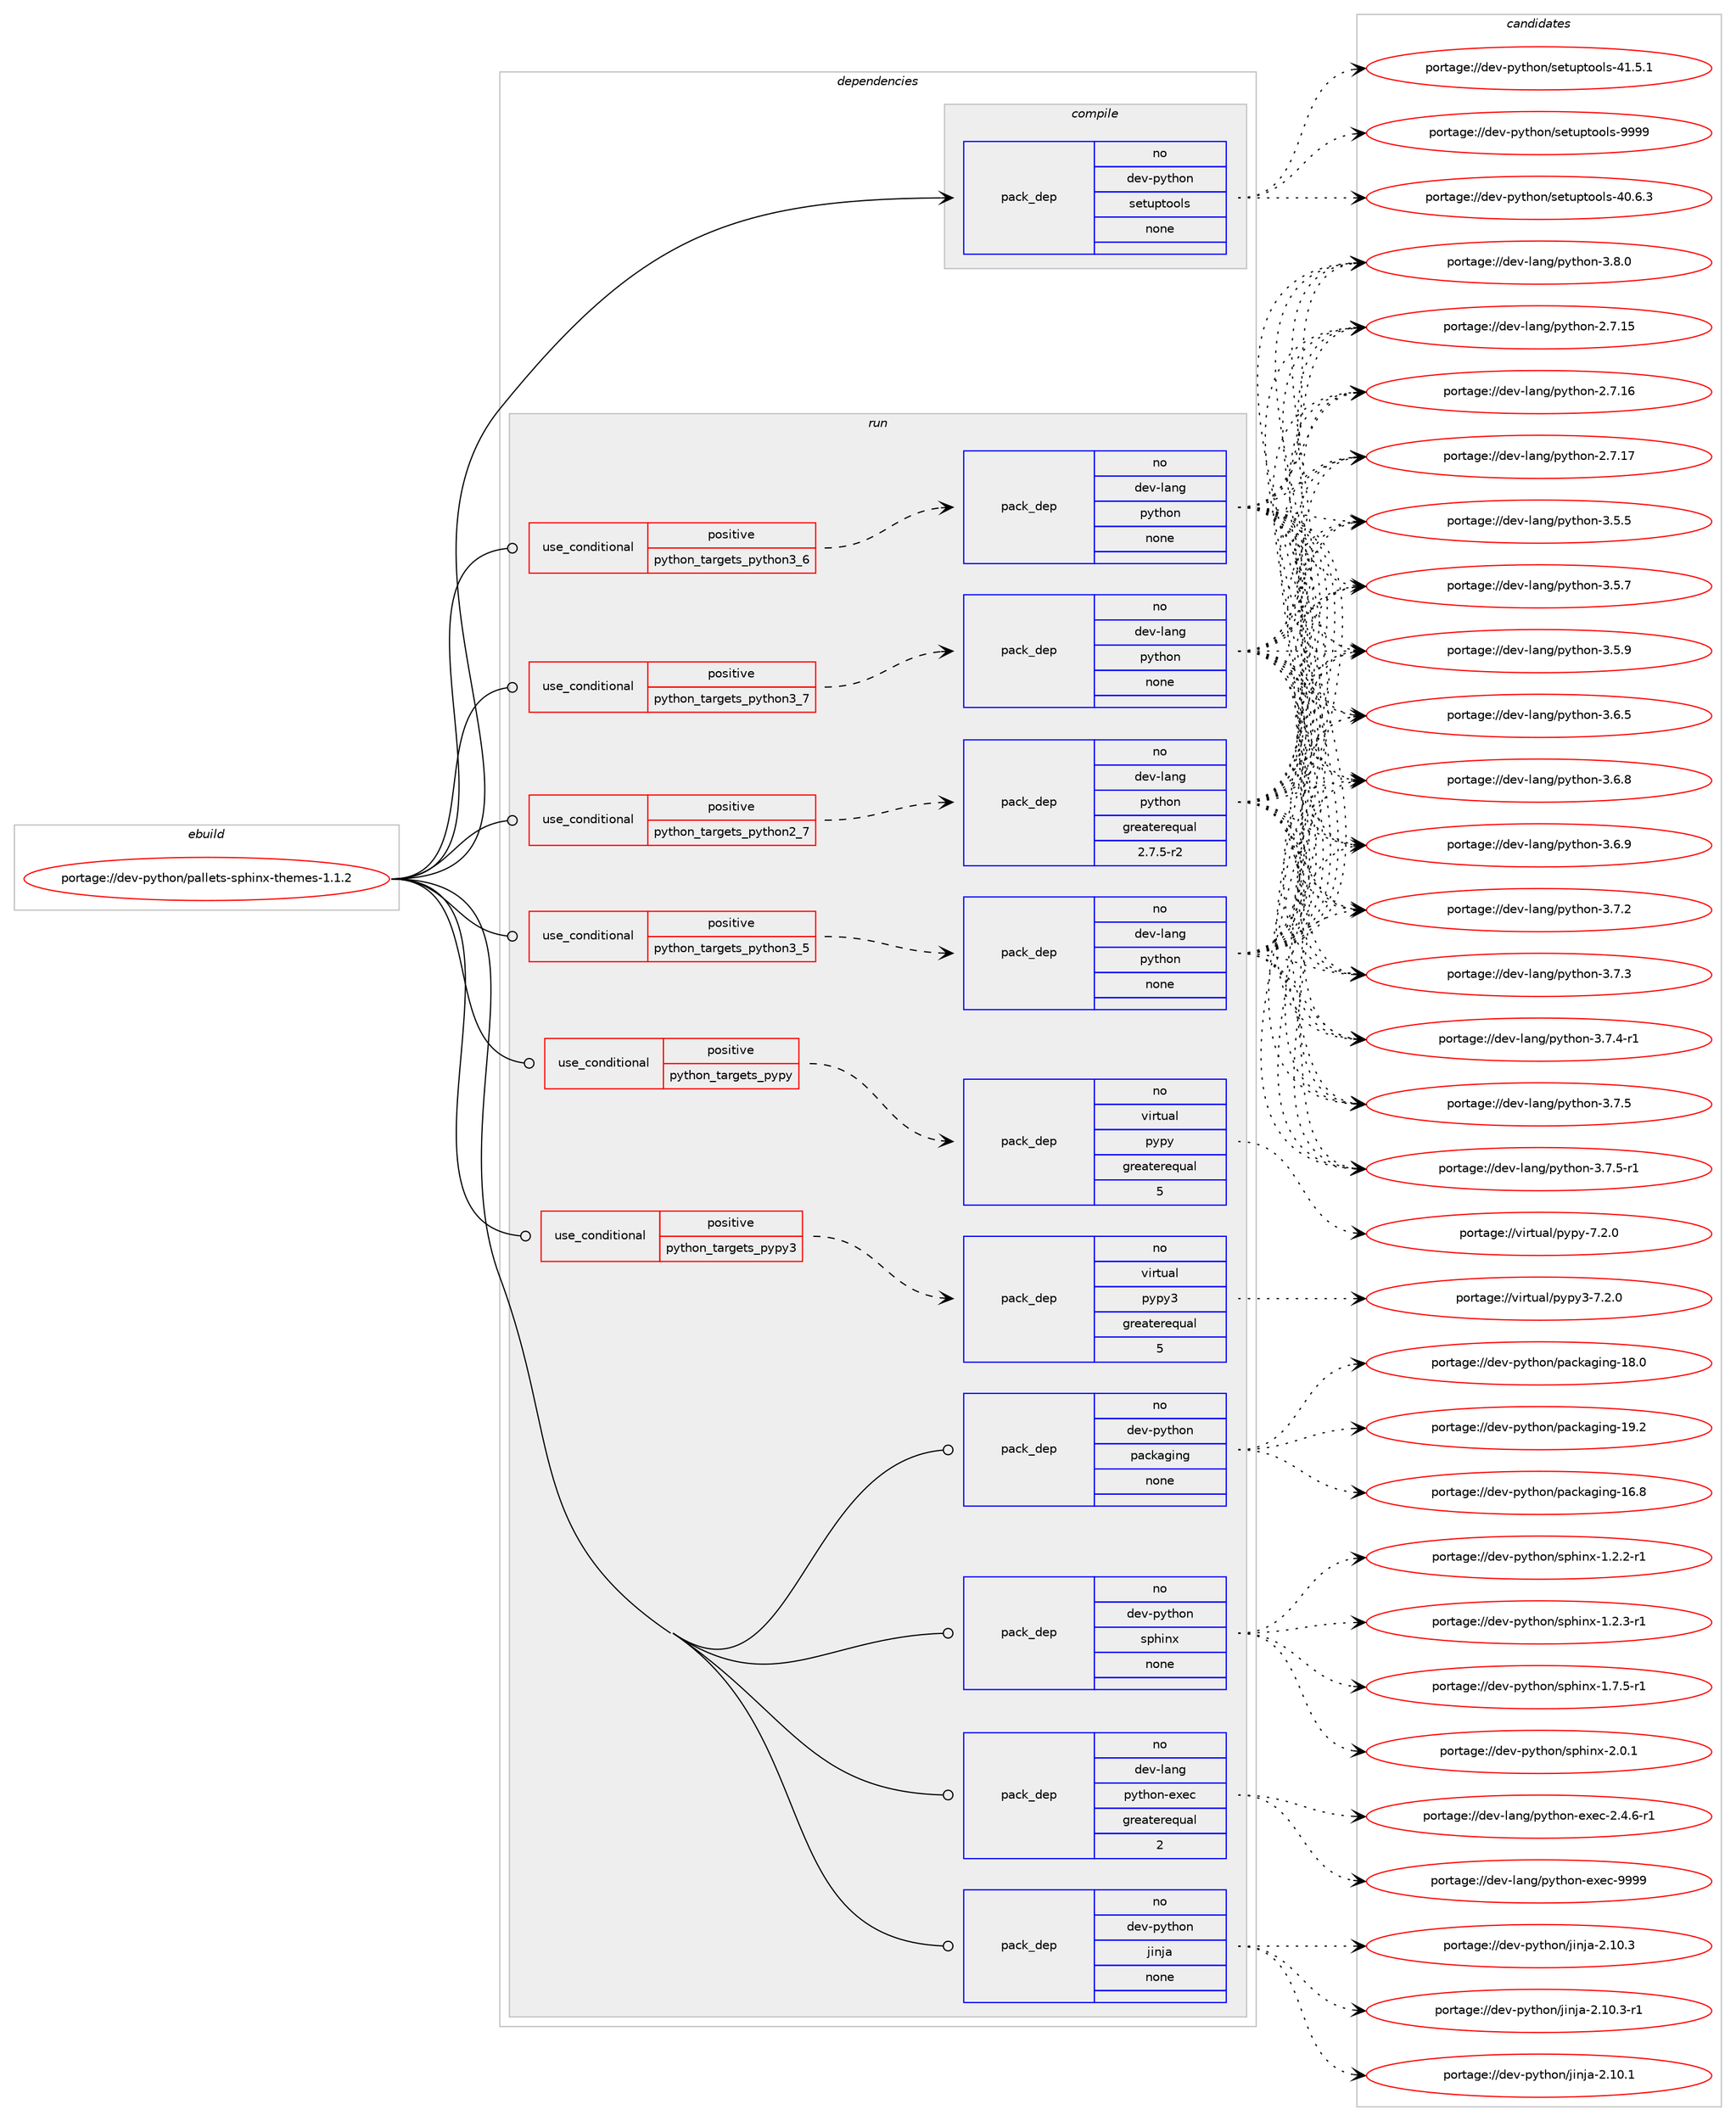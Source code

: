 digraph prolog {

# *************
# Graph options
# *************

newrank=true;
concentrate=true;
compound=true;
graph [rankdir=LR,fontname=Helvetica,fontsize=10,ranksep=1.5];#, ranksep=2.5, nodesep=0.2];
edge  [arrowhead=vee];
node  [fontname=Helvetica,fontsize=10];

# **********
# The ebuild
# **********

subgraph cluster_leftcol {
color=gray;
rank=same;
label=<<i>ebuild</i>>;
id [label="portage://dev-python/pallets-sphinx-themes-1.1.2", color=red, width=4, href="../dev-python/pallets-sphinx-themes-1.1.2.svg"];
}

# ****************
# The dependencies
# ****************

subgraph cluster_midcol {
color=gray;
label=<<i>dependencies</i>>;
subgraph cluster_compile {
fillcolor="#eeeeee";
style=filled;
label=<<i>compile</i>>;
subgraph pack118496 {
dependency155103 [label=<<TABLE BORDER="0" CELLBORDER="1" CELLSPACING="0" CELLPADDING="4" WIDTH="220"><TR><TD ROWSPAN="6" CELLPADDING="30">pack_dep</TD></TR><TR><TD WIDTH="110">no</TD></TR><TR><TD>dev-python</TD></TR><TR><TD>setuptools</TD></TR><TR><TD>none</TD></TR><TR><TD></TD></TR></TABLE>>, shape=none, color=blue];
}
id:e -> dependency155103:w [weight=20,style="solid",arrowhead="vee"];
}
subgraph cluster_compileandrun {
fillcolor="#eeeeee";
style=filled;
label=<<i>compile and run</i>>;
}
subgraph cluster_run {
fillcolor="#eeeeee";
style=filled;
label=<<i>run</i>>;
subgraph cond33274 {
dependency155104 [label=<<TABLE BORDER="0" CELLBORDER="1" CELLSPACING="0" CELLPADDING="4"><TR><TD ROWSPAN="3" CELLPADDING="10">use_conditional</TD></TR><TR><TD>positive</TD></TR><TR><TD>python_targets_pypy</TD></TR></TABLE>>, shape=none, color=red];
subgraph pack118497 {
dependency155105 [label=<<TABLE BORDER="0" CELLBORDER="1" CELLSPACING="0" CELLPADDING="4" WIDTH="220"><TR><TD ROWSPAN="6" CELLPADDING="30">pack_dep</TD></TR><TR><TD WIDTH="110">no</TD></TR><TR><TD>virtual</TD></TR><TR><TD>pypy</TD></TR><TR><TD>greaterequal</TD></TR><TR><TD>5</TD></TR></TABLE>>, shape=none, color=blue];
}
dependency155104:e -> dependency155105:w [weight=20,style="dashed",arrowhead="vee"];
}
id:e -> dependency155104:w [weight=20,style="solid",arrowhead="odot"];
subgraph cond33275 {
dependency155106 [label=<<TABLE BORDER="0" CELLBORDER="1" CELLSPACING="0" CELLPADDING="4"><TR><TD ROWSPAN="3" CELLPADDING="10">use_conditional</TD></TR><TR><TD>positive</TD></TR><TR><TD>python_targets_pypy3</TD></TR></TABLE>>, shape=none, color=red];
subgraph pack118498 {
dependency155107 [label=<<TABLE BORDER="0" CELLBORDER="1" CELLSPACING="0" CELLPADDING="4" WIDTH="220"><TR><TD ROWSPAN="6" CELLPADDING="30">pack_dep</TD></TR><TR><TD WIDTH="110">no</TD></TR><TR><TD>virtual</TD></TR><TR><TD>pypy3</TD></TR><TR><TD>greaterequal</TD></TR><TR><TD>5</TD></TR></TABLE>>, shape=none, color=blue];
}
dependency155106:e -> dependency155107:w [weight=20,style="dashed",arrowhead="vee"];
}
id:e -> dependency155106:w [weight=20,style="solid",arrowhead="odot"];
subgraph cond33276 {
dependency155108 [label=<<TABLE BORDER="0" CELLBORDER="1" CELLSPACING="0" CELLPADDING="4"><TR><TD ROWSPAN="3" CELLPADDING="10">use_conditional</TD></TR><TR><TD>positive</TD></TR><TR><TD>python_targets_python2_7</TD></TR></TABLE>>, shape=none, color=red];
subgraph pack118499 {
dependency155109 [label=<<TABLE BORDER="0" CELLBORDER="1" CELLSPACING="0" CELLPADDING="4" WIDTH="220"><TR><TD ROWSPAN="6" CELLPADDING="30">pack_dep</TD></TR><TR><TD WIDTH="110">no</TD></TR><TR><TD>dev-lang</TD></TR><TR><TD>python</TD></TR><TR><TD>greaterequal</TD></TR><TR><TD>2.7.5-r2</TD></TR></TABLE>>, shape=none, color=blue];
}
dependency155108:e -> dependency155109:w [weight=20,style="dashed",arrowhead="vee"];
}
id:e -> dependency155108:w [weight=20,style="solid",arrowhead="odot"];
subgraph cond33277 {
dependency155110 [label=<<TABLE BORDER="0" CELLBORDER="1" CELLSPACING="0" CELLPADDING="4"><TR><TD ROWSPAN="3" CELLPADDING="10">use_conditional</TD></TR><TR><TD>positive</TD></TR><TR><TD>python_targets_python3_5</TD></TR></TABLE>>, shape=none, color=red];
subgraph pack118500 {
dependency155111 [label=<<TABLE BORDER="0" CELLBORDER="1" CELLSPACING="0" CELLPADDING="4" WIDTH="220"><TR><TD ROWSPAN="6" CELLPADDING="30">pack_dep</TD></TR><TR><TD WIDTH="110">no</TD></TR><TR><TD>dev-lang</TD></TR><TR><TD>python</TD></TR><TR><TD>none</TD></TR><TR><TD></TD></TR></TABLE>>, shape=none, color=blue];
}
dependency155110:e -> dependency155111:w [weight=20,style="dashed",arrowhead="vee"];
}
id:e -> dependency155110:w [weight=20,style="solid",arrowhead="odot"];
subgraph cond33278 {
dependency155112 [label=<<TABLE BORDER="0" CELLBORDER="1" CELLSPACING="0" CELLPADDING="4"><TR><TD ROWSPAN="3" CELLPADDING="10">use_conditional</TD></TR><TR><TD>positive</TD></TR><TR><TD>python_targets_python3_6</TD></TR></TABLE>>, shape=none, color=red];
subgraph pack118501 {
dependency155113 [label=<<TABLE BORDER="0" CELLBORDER="1" CELLSPACING="0" CELLPADDING="4" WIDTH="220"><TR><TD ROWSPAN="6" CELLPADDING="30">pack_dep</TD></TR><TR><TD WIDTH="110">no</TD></TR><TR><TD>dev-lang</TD></TR><TR><TD>python</TD></TR><TR><TD>none</TD></TR><TR><TD></TD></TR></TABLE>>, shape=none, color=blue];
}
dependency155112:e -> dependency155113:w [weight=20,style="dashed",arrowhead="vee"];
}
id:e -> dependency155112:w [weight=20,style="solid",arrowhead="odot"];
subgraph cond33279 {
dependency155114 [label=<<TABLE BORDER="0" CELLBORDER="1" CELLSPACING="0" CELLPADDING="4"><TR><TD ROWSPAN="3" CELLPADDING="10">use_conditional</TD></TR><TR><TD>positive</TD></TR><TR><TD>python_targets_python3_7</TD></TR></TABLE>>, shape=none, color=red];
subgraph pack118502 {
dependency155115 [label=<<TABLE BORDER="0" CELLBORDER="1" CELLSPACING="0" CELLPADDING="4" WIDTH="220"><TR><TD ROWSPAN="6" CELLPADDING="30">pack_dep</TD></TR><TR><TD WIDTH="110">no</TD></TR><TR><TD>dev-lang</TD></TR><TR><TD>python</TD></TR><TR><TD>none</TD></TR><TR><TD></TD></TR></TABLE>>, shape=none, color=blue];
}
dependency155114:e -> dependency155115:w [weight=20,style="dashed",arrowhead="vee"];
}
id:e -> dependency155114:w [weight=20,style="solid",arrowhead="odot"];
subgraph pack118503 {
dependency155116 [label=<<TABLE BORDER="0" CELLBORDER="1" CELLSPACING="0" CELLPADDING="4" WIDTH="220"><TR><TD ROWSPAN="6" CELLPADDING="30">pack_dep</TD></TR><TR><TD WIDTH="110">no</TD></TR><TR><TD>dev-lang</TD></TR><TR><TD>python-exec</TD></TR><TR><TD>greaterequal</TD></TR><TR><TD>2</TD></TR></TABLE>>, shape=none, color=blue];
}
id:e -> dependency155116:w [weight=20,style="solid",arrowhead="odot"];
subgraph pack118504 {
dependency155117 [label=<<TABLE BORDER="0" CELLBORDER="1" CELLSPACING="0" CELLPADDING="4" WIDTH="220"><TR><TD ROWSPAN="6" CELLPADDING="30">pack_dep</TD></TR><TR><TD WIDTH="110">no</TD></TR><TR><TD>dev-python</TD></TR><TR><TD>jinja</TD></TR><TR><TD>none</TD></TR><TR><TD></TD></TR></TABLE>>, shape=none, color=blue];
}
id:e -> dependency155117:w [weight=20,style="solid",arrowhead="odot"];
subgraph pack118505 {
dependency155118 [label=<<TABLE BORDER="0" CELLBORDER="1" CELLSPACING="0" CELLPADDING="4" WIDTH="220"><TR><TD ROWSPAN="6" CELLPADDING="30">pack_dep</TD></TR><TR><TD WIDTH="110">no</TD></TR><TR><TD>dev-python</TD></TR><TR><TD>packaging</TD></TR><TR><TD>none</TD></TR><TR><TD></TD></TR></TABLE>>, shape=none, color=blue];
}
id:e -> dependency155118:w [weight=20,style="solid",arrowhead="odot"];
subgraph pack118506 {
dependency155119 [label=<<TABLE BORDER="0" CELLBORDER="1" CELLSPACING="0" CELLPADDING="4" WIDTH="220"><TR><TD ROWSPAN="6" CELLPADDING="30">pack_dep</TD></TR><TR><TD WIDTH="110">no</TD></TR><TR><TD>dev-python</TD></TR><TR><TD>sphinx</TD></TR><TR><TD>none</TD></TR><TR><TD></TD></TR></TABLE>>, shape=none, color=blue];
}
id:e -> dependency155119:w [weight=20,style="solid",arrowhead="odot"];
}
}

# **************
# The candidates
# **************

subgraph cluster_choices {
rank=same;
color=gray;
label=<<i>candidates</i>>;

subgraph choice118496 {
color=black;
nodesep=1;
choiceportage100101118451121211161041111104711510111611711211611111110811545524846544651 [label="portage://dev-python/setuptools-40.6.3", color=red, width=4,href="../dev-python/setuptools-40.6.3.svg"];
choiceportage100101118451121211161041111104711510111611711211611111110811545524946534649 [label="portage://dev-python/setuptools-41.5.1", color=red, width=4,href="../dev-python/setuptools-41.5.1.svg"];
choiceportage10010111845112121116104111110471151011161171121161111111081154557575757 [label="portage://dev-python/setuptools-9999", color=red, width=4,href="../dev-python/setuptools-9999.svg"];
dependency155103:e -> choiceportage100101118451121211161041111104711510111611711211611111110811545524846544651:w [style=dotted,weight="100"];
dependency155103:e -> choiceportage100101118451121211161041111104711510111611711211611111110811545524946534649:w [style=dotted,weight="100"];
dependency155103:e -> choiceportage10010111845112121116104111110471151011161171121161111111081154557575757:w [style=dotted,weight="100"];
}
subgraph choice118497 {
color=black;
nodesep=1;
choiceportage1181051141161179710847112121112121455546504648 [label="portage://virtual/pypy-7.2.0", color=red, width=4,href="../virtual/pypy-7.2.0.svg"];
dependency155105:e -> choiceportage1181051141161179710847112121112121455546504648:w [style=dotted,weight="100"];
}
subgraph choice118498 {
color=black;
nodesep=1;
choiceportage118105114116117971084711212111212151455546504648 [label="portage://virtual/pypy3-7.2.0", color=red, width=4,href="../virtual/pypy3-7.2.0.svg"];
dependency155107:e -> choiceportage118105114116117971084711212111212151455546504648:w [style=dotted,weight="100"];
}
subgraph choice118499 {
color=black;
nodesep=1;
choiceportage10010111845108971101034711212111610411111045504655464953 [label="portage://dev-lang/python-2.7.15", color=red, width=4,href="../dev-lang/python-2.7.15.svg"];
choiceportage10010111845108971101034711212111610411111045504655464954 [label="portage://dev-lang/python-2.7.16", color=red, width=4,href="../dev-lang/python-2.7.16.svg"];
choiceportage10010111845108971101034711212111610411111045504655464955 [label="portage://dev-lang/python-2.7.17", color=red, width=4,href="../dev-lang/python-2.7.17.svg"];
choiceportage100101118451089711010347112121116104111110455146534653 [label="portage://dev-lang/python-3.5.5", color=red, width=4,href="../dev-lang/python-3.5.5.svg"];
choiceportage100101118451089711010347112121116104111110455146534655 [label="portage://dev-lang/python-3.5.7", color=red, width=4,href="../dev-lang/python-3.5.7.svg"];
choiceportage100101118451089711010347112121116104111110455146534657 [label="portage://dev-lang/python-3.5.9", color=red, width=4,href="../dev-lang/python-3.5.9.svg"];
choiceportage100101118451089711010347112121116104111110455146544653 [label="portage://dev-lang/python-3.6.5", color=red, width=4,href="../dev-lang/python-3.6.5.svg"];
choiceportage100101118451089711010347112121116104111110455146544656 [label="portage://dev-lang/python-3.6.8", color=red, width=4,href="../dev-lang/python-3.6.8.svg"];
choiceportage100101118451089711010347112121116104111110455146544657 [label="portage://dev-lang/python-3.6.9", color=red, width=4,href="../dev-lang/python-3.6.9.svg"];
choiceportage100101118451089711010347112121116104111110455146554650 [label="portage://dev-lang/python-3.7.2", color=red, width=4,href="../dev-lang/python-3.7.2.svg"];
choiceportage100101118451089711010347112121116104111110455146554651 [label="portage://dev-lang/python-3.7.3", color=red, width=4,href="../dev-lang/python-3.7.3.svg"];
choiceportage1001011184510897110103471121211161041111104551465546524511449 [label="portage://dev-lang/python-3.7.4-r1", color=red, width=4,href="../dev-lang/python-3.7.4-r1.svg"];
choiceportage100101118451089711010347112121116104111110455146554653 [label="portage://dev-lang/python-3.7.5", color=red, width=4,href="../dev-lang/python-3.7.5.svg"];
choiceportage1001011184510897110103471121211161041111104551465546534511449 [label="portage://dev-lang/python-3.7.5-r1", color=red, width=4,href="../dev-lang/python-3.7.5-r1.svg"];
choiceportage100101118451089711010347112121116104111110455146564648 [label="portage://dev-lang/python-3.8.0", color=red, width=4,href="../dev-lang/python-3.8.0.svg"];
dependency155109:e -> choiceportage10010111845108971101034711212111610411111045504655464953:w [style=dotted,weight="100"];
dependency155109:e -> choiceportage10010111845108971101034711212111610411111045504655464954:w [style=dotted,weight="100"];
dependency155109:e -> choiceportage10010111845108971101034711212111610411111045504655464955:w [style=dotted,weight="100"];
dependency155109:e -> choiceportage100101118451089711010347112121116104111110455146534653:w [style=dotted,weight="100"];
dependency155109:e -> choiceportage100101118451089711010347112121116104111110455146534655:w [style=dotted,weight="100"];
dependency155109:e -> choiceportage100101118451089711010347112121116104111110455146534657:w [style=dotted,weight="100"];
dependency155109:e -> choiceportage100101118451089711010347112121116104111110455146544653:w [style=dotted,weight="100"];
dependency155109:e -> choiceportage100101118451089711010347112121116104111110455146544656:w [style=dotted,weight="100"];
dependency155109:e -> choiceportage100101118451089711010347112121116104111110455146544657:w [style=dotted,weight="100"];
dependency155109:e -> choiceportage100101118451089711010347112121116104111110455146554650:w [style=dotted,weight="100"];
dependency155109:e -> choiceportage100101118451089711010347112121116104111110455146554651:w [style=dotted,weight="100"];
dependency155109:e -> choiceportage1001011184510897110103471121211161041111104551465546524511449:w [style=dotted,weight="100"];
dependency155109:e -> choiceportage100101118451089711010347112121116104111110455146554653:w [style=dotted,weight="100"];
dependency155109:e -> choiceportage1001011184510897110103471121211161041111104551465546534511449:w [style=dotted,weight="100"];
dependency155109:e -> choiceportage100101118451089711010347112121116104111110455146564648:w [style=dotted,weight="100"];
}
subgraph choice118500 {
color=black;
nodesep=1;
choiceportage10010111845108971101034711212111610411111045504655464953 [label="portage://dev-lang/python-2.7.15", color=red, width=4,href="../dev-lang/python-2.7.15.svg"];
choiceportage10010111845108971101034711212111610411111045504655464954 [label="portage://dev-lang/python-2.7.16", color=red, width=4,href="../dev-lang/python-2.7.16.svg"];
choiceportage10010111845108971101034711212111610411111045504655464955 [label="portage://dev-lang/python-2.7.17", color=red, width=4,href="../dev-lang/python-2.7.17.svg"];
choiceportage100101118451089711010347112121116104111110455146534653 [label="portage://dev-lang/python-3.5.5", color=red, width=4,href="../dev-lang/python-3.5.5.svg"];
choiceportage100101118451089711010347112121116104111110455146534655 [label="portage://dev-lang/python-3.5.7", color=red, width=4,href="../dev-lang/python-3.5.7.svg"];
choiceportage100101118451089711010347112121116104111110455146534657 [label="portage://dev-lang/python-3.5.9", color=red, width=4,href="../dev-lang/python-3.5.9.svg"];
choiceportage100101118451089711010347112121116104111110455146544653 [label="portage://dev-lang/python-3.6.5", color=red, width=4,href="../dev-lang/python-3.6.5.svg"];
choiceportage100101118451089711010347112121116104111110455146544656 [label="portage://dev-lang/python-3.6.8", color=red, width=4,href="../dev-lang/python-3.6.8.svg"];
choiceportage100101118451089711010347112121116104111110455146544657 [label="portage://dev-lang/python-3.6.9", color=red, width=4,href="../dev-lang/python-3.6.9.svg"];
choiceportage100101118451089711010347112121116104111110455146554650 [label="portage://dev-lang/python-3.7.2", color=red, width=4,href="../dev-lang/python-3.7.2.svg"];
choiceportage100101118451089711010347112121116104111110455146554651 [label="portage://dev-lang/python-3.7.3", color=red, width=4,href="../dev-lang/python-3.7.3.svg"];
choiceportage1001011184510897110103471121211161041111104551465546524511449 [label="portage://dev-lang/python-3.7.4-r1", color=red, width=4,href="../dev-lang/python-3.7.4-r1.svg"];
choiceportage100101118451089711010347112121116104111110455146554653 [label="portage://dev-lang/python-3.7.5", color=red, width=4,href="../dev-lang/python-3.7.5.svg"];
choiceportage1001011184510897110103471121211161041111104551465546534511449 [label="portage://dev-lang/python-3.7.5-r1", color=red, width=4,href="../dev-lang/python-3.7.5-r1.svg"];
choiceportage100101118451089711010347112121116104111110455146564648 [label="portage://dev-lang/python-3.8.0", color=red, width=4,href="../dev-lang/python-3.8.0.svg"];
dependency155111:e -> choiceportage10010111845108971101034711212111610411111045504655464953:w [style=dotted,weight="100"];
dependency155111:e -> choiceportage10010111845108971101034711212111610411111045504655464954:w [style=dotted,weight="100"];
dependency155111:e -> choiceportage10010111845108971101034711212111610411111045504655464955:w [style=dotted,weight="100"];
dependency155111:e -> choiceportage100101118451089711010347112121116104111110455146534653:w [style=dotted,weight="100"];
dependency155111:e -> choiceportage100101118451089711010347112121116104111110455146534655:w [style=dotted,weight="100"];
dependency155111:e -> choiceportage100101118451089711010347112121116104111110455146534657:w [style=dotted,weight="100"];
dependency155111:e -> choiceportage100101118451089711010347112121116104111110455146544653:w [style=dotted,weight="100"];
dependency155111:e -> choiceportage100101118451089711010347112121116104111110455146544656:w [style=dotted,weight="100"];
dependency155111:e -> choiceportage100101118451089711010347112121116104111110455146544657:w [style=dotted,weight="100"];
dependency155111:e -> choiceportage100101118451089711010347112121116104111110455146554650:w [style=dotted,weight="100"];
dependency155111:e -> choiceportage100101118451089711010347112121116104111110455146554651:w [style=dotted,weight="100"];
dependency155111:e -> choiceportage1001011184510897110103471121211161041111104551465546524511449:w [style=dotted,weight="100"];
dependency155111:e -> choiceportage100101118451089711010347112121116104111110455146554653:w [style=dotted,weight="100"];
dependency155111:e -> choiceportage1001011184510897110103471121211161041111104551465546534511449:w [style=dotted,weight="100"];
dependency155111:e -> choiceportage100101118451089711010347112121116104111110455146564648:w [style=dotted,weight="100"];
}
subgraph choice118501 {
color=black;
nodesep=1;
choiceportage10010111845108971101034711212111610411111045504655464953 [label="portage://dev-lang/python-2.7.15", color=red, width=4,href="../dev-lang/python-2.7.15.svg"];
choiceportage10010111845108971101034711212111610411111045504655464954 [label="portage://dev-lang/python-2.7.16", color=red, width=4,href="../dev-lang/python-2.7.16.svg"];
choiceportage10010111845108971101034711212111610411111045504655464955 [label="portage://dev-lang/python-2.7.17", color=red, width=4,href="../dev-lang/python-2.7.17.svg"];
choiceportage100101118451089711010347112121116104111110455146534653 [label="portage://dev-lang/python-3.5.5", color=red, width=4,href="../dev-lang/python-3.5.5.svg"];
choiceportage100101118451089711010347112121116104111110455146534655 [label="portage://dev-lang/python-3.5.7", color=red, width=4,href="../dev-lang/python-3.5.7.svg"];
choiceportage100101118451089711010347112121116104111110455146534657 [label="portage://dev-lang/python-3.5.9", color=red, width=4,href="../dev-lang/python-3.5.9.svg"];
choiceportage100101118451089711010347112121116104111110455146544653 [label="portage://dev-lang/python-3.6.5", color=red, width=4,href="../dev-lang/python-3.6.5.svg"];
choiceportage100101118451089711010347112121116104111110455146544656 [label="portage://dev-lang/python-3.6.8", color=red, width=4,href="../dev-lang/python-3.6.8.svg"];
choiceportage100101118451089711010347112121116104111110455146544657 [label="portage://dev-lang/python-3.6.9", color=red, width=4,href="../dev-lang/python-3.6.9.svg"];
choiceportage100101118451089711010347112121116104111110455146554650 [label="portage://dev-lang/python-3.7.2", color=red, width=4,href="../dev-lang/python-3.7.2.svg"];
choiceportage100101118451089711010347112121116104111110455146554651 [label="portage://dev-lang/python-3.7.3", color=red, width=4,href="../dev-lang/python-3.7.3.svg"];
choiceportage1001011184510897110103471121211161041111104551465546524511449 [label="portage://dev-lang/python-3.7.4-r1", color=red, width=4,href="../dev-lang/python-3.7.4-r1.svg"];
choiceportage100101118451089711010347112121116104111110455146554653 [label="portage://dev-lang/python-3.7.5", color=red, width=4,href="../dev-lang/python-3.7.5.svg"];
choiceportage1001011184510897110103471121211161041111104551465546534511449 [label="portage://dev-lang/python-3.7.5-r1", color=red, width=4,href="../dev-lang/python-3.7.5-r1.svg"];
choiceportage100101118451089711010347112121116104111110455146564648 [label="portage://dev-lang/python-3.8.0", color=red, width=4,href="../dev-lang/python-3.8.0.svg"];
dependency155113:e -> choiceportage10010111845108971101034711212111610411111045504655464953:w [style=dotted,weight="100"];
dependency155113:e -> choiceportage10010111845108971101034711212111610411111045504655464954:w [style=dotted,weight="100"];
dependency155113:e -> choiceportage10010111845108971101034711212111610411111045504655464955:w [style=dotted,weight="100"];
dependency155113:e -> choiceportage100101118451089711010347112121116104111110455146534653:w [style=dotted,weight="100"];
dependency155113:e -> choiceportage100101118451089711010347112121116104111110455146534655:w [style=dotted,weight="100"];
dependency155113:e -> choiceportage100101118451089711010347112121116104111110455146534657:w [style=dotted,weight="100"];
dependency155113:e -> choiceportage100101118451089711010347112121116104111110455146544653:w [style=dotted,weight="100"];
dependency155113:e -> choiceportage100101118451089711010347112121116104111110455146544656:w [style=dotted,weight="100"];
dependency155113:e -> choiceportage100101118451089711010347112121116104111110455146544657:w [style=dotted,weight="100"];
dependency155113:e -> choiceportage100101118451089711010347112121116104111110455146554650:w [style=dotted,weight="100"];
dependency155113:e -> choiceportage100101118451089711010347112121116104111110455146554651:w [style=dotted,weight="100"];
dependency155113:e -> choiceportage1001011184510897110103471121211161041111104551465546524511449:w [style=dotted,weight="100"];
dependency155113:e -> choiceportage100101118451089711010347112121116104111110455146554653:w [style=dotted,weight="100"];
dependency155113:e -> choiceportage1001011184510897110103471121211161041111104551465546534511449:w [style=dotted,weight="100"];
dependency155113:e -> choiceportage100101118451089711010347112121116104111110455146564648:w [style=dotted,weight="100"];
}
subgraph choice118502 {
color=black;
nodesep=1;
choiceportage10010111845108971101034711212111610411111045504655464953 [label="portage://dev-lang/python-2.7.15", color=red, width=4,href="../dev-lang/python-2.7.15.svg"];
choiceportage10010111845108971101034711212111610411111045504655464954 [label="portage://dev-lang/python-2.7.16", color=red, width=4,href="../dev-lang/python-2.7.16.svg"];
choiceportage10010111845108971101034711212111610411111045504655464955 [label="portage://dev-lang/python-2.7.17", color=red, width=4,href="../dev-lang/python-2.7.17.svg"];
choiceportage100101118451089711010347112121116104111110455146534653 [label="portage://dev-lang/python-3.5.5", color=red, width=4,href="../dev-lang/python-3.5.5.svg"];
choiceportage100101118451089711010347112121116104111110455146534655 [label="portage://dev-lang/python-3.5.7", color=red, width=4,href="../dev-lang/python-3.5.7.svg"];
choiceportage100101118451089711010347112121116104111110455146534657 [label="portage://dev-lang/python-3.5.9", color=red, width=4,href="../dev-lang/python-3.5.9.svg"];
choiceportage100101118451089711010347112121116104111110455146544653 [label="portage://dev-lang/python-3.6.5", color=red, width=4,href="../dev-lang/python-3.6.5.svg"];
choiceportage100101118451089711010347112121116104111110455146544656 [label="portage://dev-lang/python-3.6.8", color=red, width=4,href="../dev-lang/python-3.6.8.svg"];
choiceportage100101118451089711010347112121116104111110455146544657 [label="portage://dev-lang/python-3.6.9", color=red, width=4,href="../dev-lang/python-3.6.9.svg"];
choiceportage100101118451089711010347112121116104111110455146554650 [label="portage://dev-lang/python-3.7.2", color=red, width=4,href="../dev-lang/python-3.7.2.svg"];
choiceportage100101118451089711010347112121116104111110455146554651 [label="portage://dev-lang/python-3.7.3", color=red, width=4,href="../dev-lang/python-3.7.3.svg"];
choiceportage1001011184510897110103471121211161041111104551465546524511449 [label="portage://dev-lang/python-3.7.4-r1", color=red, width=4,href="../dev-lang/python-3.7.4-r1.svg"];
choiceportage100101118451089711010347112121116104111110455146554653 [label="portage://dev-lang/python-3.7.5", color=red, width=4,href="../dev-lang/python-3.7.5.svg"];
choiceportage1001011184510897110103471121211161041111104551465546534511449 [label="portage://dev-lang/python-3.7.5-r1", color=red, width=4,href="../dev-lang/python-3.7.5-r1.svg"];
choiceportage100101118451089711010347112121116104111110455146564648 [label="portage://dev-lang/python-3.8.0", color=red, width=4,href="../dev-lang/python-3.8.0.svg"];
dependency155115:e -> choiceportage10010111845108971101034711212111610411111045504655464953:w [style=dotted,weight="100"];
dependency155115:e -> choiceportage10010111845108971101034711212111610411111045504655464954:w [style=dotted,weight="100"];
dependency155115:e -> choiceportage10010111845108971101034711212111610411111045504655464955:w [style=dotted,weight="100"];
dependency155115:e -> choiceportage100101118451089711010347112121116104111110455146534653:w [style=dotted,weight="100"];
dependency155115:e -> choiceportage100101118451089711010347112121116104111110455146534655:w [style=dotted,weight="100"];
dependency155115:e -> choiceportage100101118451089711010347112121116104111110455146534657:w [style=dotted,weight="100"];
dependency155115:e -> choiceportage100101118451089711010347112121116104111110455146544653:w [style=dotted,weight="100"];
dependency155115:e -> choiceportage100101118451089711010347112121116104111110455146544656:w [style=dotted,weight="100"];
dependency155115:e -> choiceportage100101118451089711010347112121116104111110455146544657:w [style=dotted,weight="100"];
dependency155115:e -> choiceportage100101118451089711010347112121116104111110455146554650:w [style=dotted,weight="100"];
dependency155115:e -> choiceportage100101118451089711010347112121116104111110455146554651:w [style=dotted,weight="100"];
dependency155115:e -> choiceportage1001011184510897110103471121211161041111104551465546524511449:w [style=dotted,weight="100"];
dependency155115:e -> choiceportage100101118451089711010347112121116104111110455146554653:w [style=dotted,weight="100"];
dependency155115:e -> choiceportage1001011184510897110103471121211161041111104551465546534511449:w [style=dotted,weight="100"];
dependency155115:e -> choiceportage100101118451089711010347112121116104111110455146564648:w [style=dotted,weight="100"];
}
subgraph choice118503 {
color=black;
nodesep=1;
choiceportage10010111845108971101034711212111610411111045101120101994550465246544511449 [label="portage://dev-lang/python-exec-2.4.6-r1", color=red, width=4,href="../dev-lang/python-exec-2.4.6-r1.svg"];
choiceportage10010111845108971101034711212111610411111045101120101994557575757 [label="portage://dev-lang/python-exec-9999", color=red, width=4,href="../dev-lang/python-exec-9999.svg"];
dependency155116:e -> choiceportage10010111845108971101034711212111610411111045101120101994550465246544511449:w [style=dotted,weight="100"];
dependency155116:e -> choiceportage10010111845108971101034711212111610411111045101120101994557575757:w [style=dotted,weight="100"];
}
subgraph choice118504 {
color=black;
nodesep=1;
choiceportage10010111845112121116104111110471061051101069745504649484649 [label="portage://dev-python/jinja-2.10.1", color=red, width=4,href="../dev-python/jinja-2.10.1.svg"];
choiceportage10010111845112121116104111110471061051101069745504649484651 [label="portage://dev-python/jinja-2.10.3", color=red, width=4,href="../dev-python/jinja-2.10.3.svg"];
choiceportage100101118451121211161041111104710610511010697455046494846514511449 [label="portage://dev-python/jinja-2.10.3-r1", color=red, width=4,href="../dev-python/jinja-2.10.3-r1.svg"];
dependency155117:e -> choiceportage10010111845112121116104111110471061051101069745504649484649:w [style=dotted,weight="100"];
dependency155117:e -> choiceportage10010111845112121116104111110471061051101069745504649484651:w [style=dotted,weight="100"];
dependency155117:e -> choiceportage100101118451121211161041111104710610511010697455046494846514511449:w [style=dotted,weight="100"];
}
subgraph choice118505 {
color=black;
nodesep=1;
choiceportage10010111845112121116104111110471129799107971031051101034549544656 [label="portage://dev-python/packaging-16.8", color=red, width=4,href="../dev-python/packaging-16.8.svg"];
choiceportage10010111845112121116104111110471129799107971031051101034549564648 [label="portage://dev-python/packaging-18.0", color=red, width=4,href="../dev-python/packaging-18.0.svg"];
choiceportage10010111845112121116104111110471129799107971031051101034549574650 [label="portage://dev-python/packaging-19.2", color=red, width=4,href="../dev-python/packaging-19.2.svg"];
dependency155118:e -> choiceportage10010111845112121116104111110471129799107971031051101034549544656:w [style=dotted,weight="100"];
dependency155118:e -> choiceportage10010111845112121116104111110471129799107971031051101034549564648:w [style=dotted,weight="100"];
dependency155118:e -> choiceportage10010111845112121116104111110471129799107971031051101034549574650:w [style=dotted,weight="100"];
}
subgraph choice118506 {
color=black;
nodesep=1;
choiceportage10010111845112121116104111110471151121041051101204549465046504511449 [label="portage://dev-python/sphinx-1.2.2-r1", color=red, width=4,href="../dev-python/sphinx-1.2.2-r1.svg"];
choiceportage10010111845112121116104111110471151121041051101204549465046514511449 [label="portage://dev-python/sphinx-1.2.3-r1", color=red, width=4,href="../dev-python/sphinx-1.2.3-r1.svg"];
choiceportage10010111845112121116104111110471151121041051101204549465546534511449 [label="portage://dev-python/sphinx-1.7.5-r1", color=red, width=4,href="../dev-python/sphinx-1.7.5-r1.svg"];
choiceportage1001011184511212111610411111047115112104105110120455046484649 [label="portage://dev-python/sphinx-2.0.1", color=red, width=4,href="../dev-python/sphinx-2.0.1.svg"];
dependency155119:e -> choiceportage10010111845112121116104111110471151121041051101204549465046504511449:w [style=dotted,weight="100"];
dependency155119:e -> choiceportage10010111845112121116104111110471151121041051101204549465046514511449:w [style=dotted,weight="100"];
dependency155119:e -> choiceportage10010111845112121116104111110471151121041051101204549465546534511449:w [style=dotted,weight="100"];
dependency155119:e -> choiceportage1001011184511212111610411111047115112104105110120455046484649:w [style=dotted,weight="100"];
}
}

}
